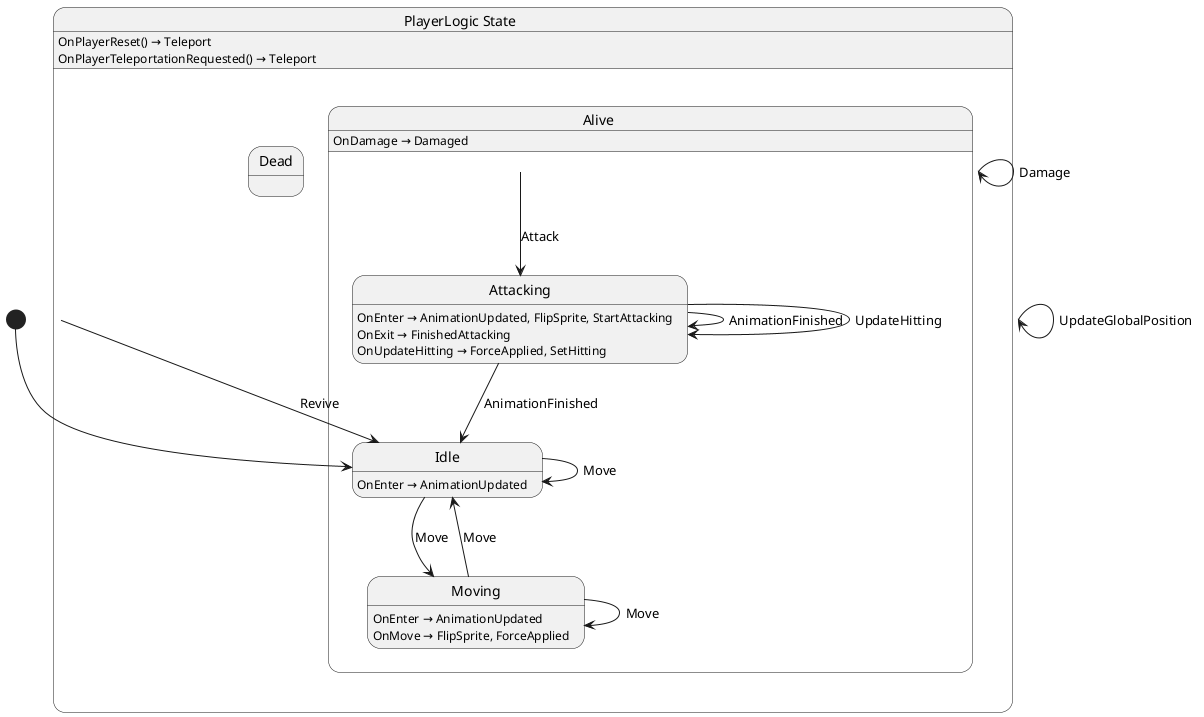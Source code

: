 @startuml PlayerLogic
state "PlayerLogic State" as Nevergreen_PlayerLogic_State {
  state "Alive" as Nevergreen_PlayerLogic_State_Alive {
    state "Attacking" as Nevergreen_PlayerLogic_State_Alive_Attacking
    state "Idle" as Nevergreen_PlayerLogic_State_Alive_Idle
    state "Moving" as Nevergreen_PlayerLogic_State_Alive_Moving
  }
  state "Dead" as Nevergreen_PlayerLogic_State_Dead
}

Nevergreen_PlayerLogic_State --> Nevergreen_PlayerLogic_State : UpdateGlobalPosition
Nevergreen_PlayerLogic_State --> Nevergreen_PlayerLogic_State_Alive_Idle : Revive
Nevergreen_PlayerLogic_State_Alive --> Nevergreen_PlayerLogic_State_Alive : Damage
Nevergreen_PlayerLogic_State_Alive --> Nevergreen_PlayerLogic_State_Alive_Attacking : Attack
Nevergreen_PlayerLogic_State_Alive_Attacking --> Nevergreen_PlayerLogic_State_Alive_Attacking : AnimationFinished
Nevergreen_PlayerLogic_State_Alive_Attacking --> Nevergreen_PlayerLogic_State_Alive_Attacking : UpdateHitting
Nevergreen_PlayerLogic_State_Alive_Attacking --> Nevergreen_PlayerLogic_State_Alive_Idle : AnimationFinished
Nevergreen_PlayerLogic_State_Alive_Idle --> Nevergreen_PlayerLogic_State_Alive_Idle : Move
Nevergreen_PlayerLogic_State_Alive_Idle --> Nevergreen_PlayerLogic_State_Alive_Moving : Move
Nevergreen_PlayerLogic_State_Alive_Moving --> Nevergreen_PlayerLogic_State_Alive_Idle : Move
Nevergreen_PlayerLogic_State_Alive_Moving --> Nevergreen_PlayerLogic_State_Alive_Moving : Move

Nevergreen_PlayerLogic_State : OnPlayerReset() → Teleport
Nevergreen_PlayerLogic_State : OnPlayerTeleportationRequested() → Teleport
Nevergreen_PlayerLogic_State_Alive : OnDamage → Damaged
Nevergreen_PlayerLogic_State_Alive_Attacking : OnEnter → AnimationUpdated, FlipSprite, StartAttacking
Nevergreen_PlayerLogic_State_Alive_Attacking : OnExit → FinishedAttacking
Nevergreen_PlayerLogic_State_Alive_Attacking : OnUpdateHitting → ForceApplied, SetHitting
Nevergreen_PlayerLogic_State_Alive_Idle : OnEnter → AnimationUpdated
Nevergreen_PlayerLogic_State_Alive_Moving : OnEnter → AnimationUpdated
Nevergreen_PlayerLogic_State_Alive_Moving : OnMove → FlipSprite, ForceApplied

[*] --> Nevergreen_PlayerLogic_State_Alive_Idle
@enduml